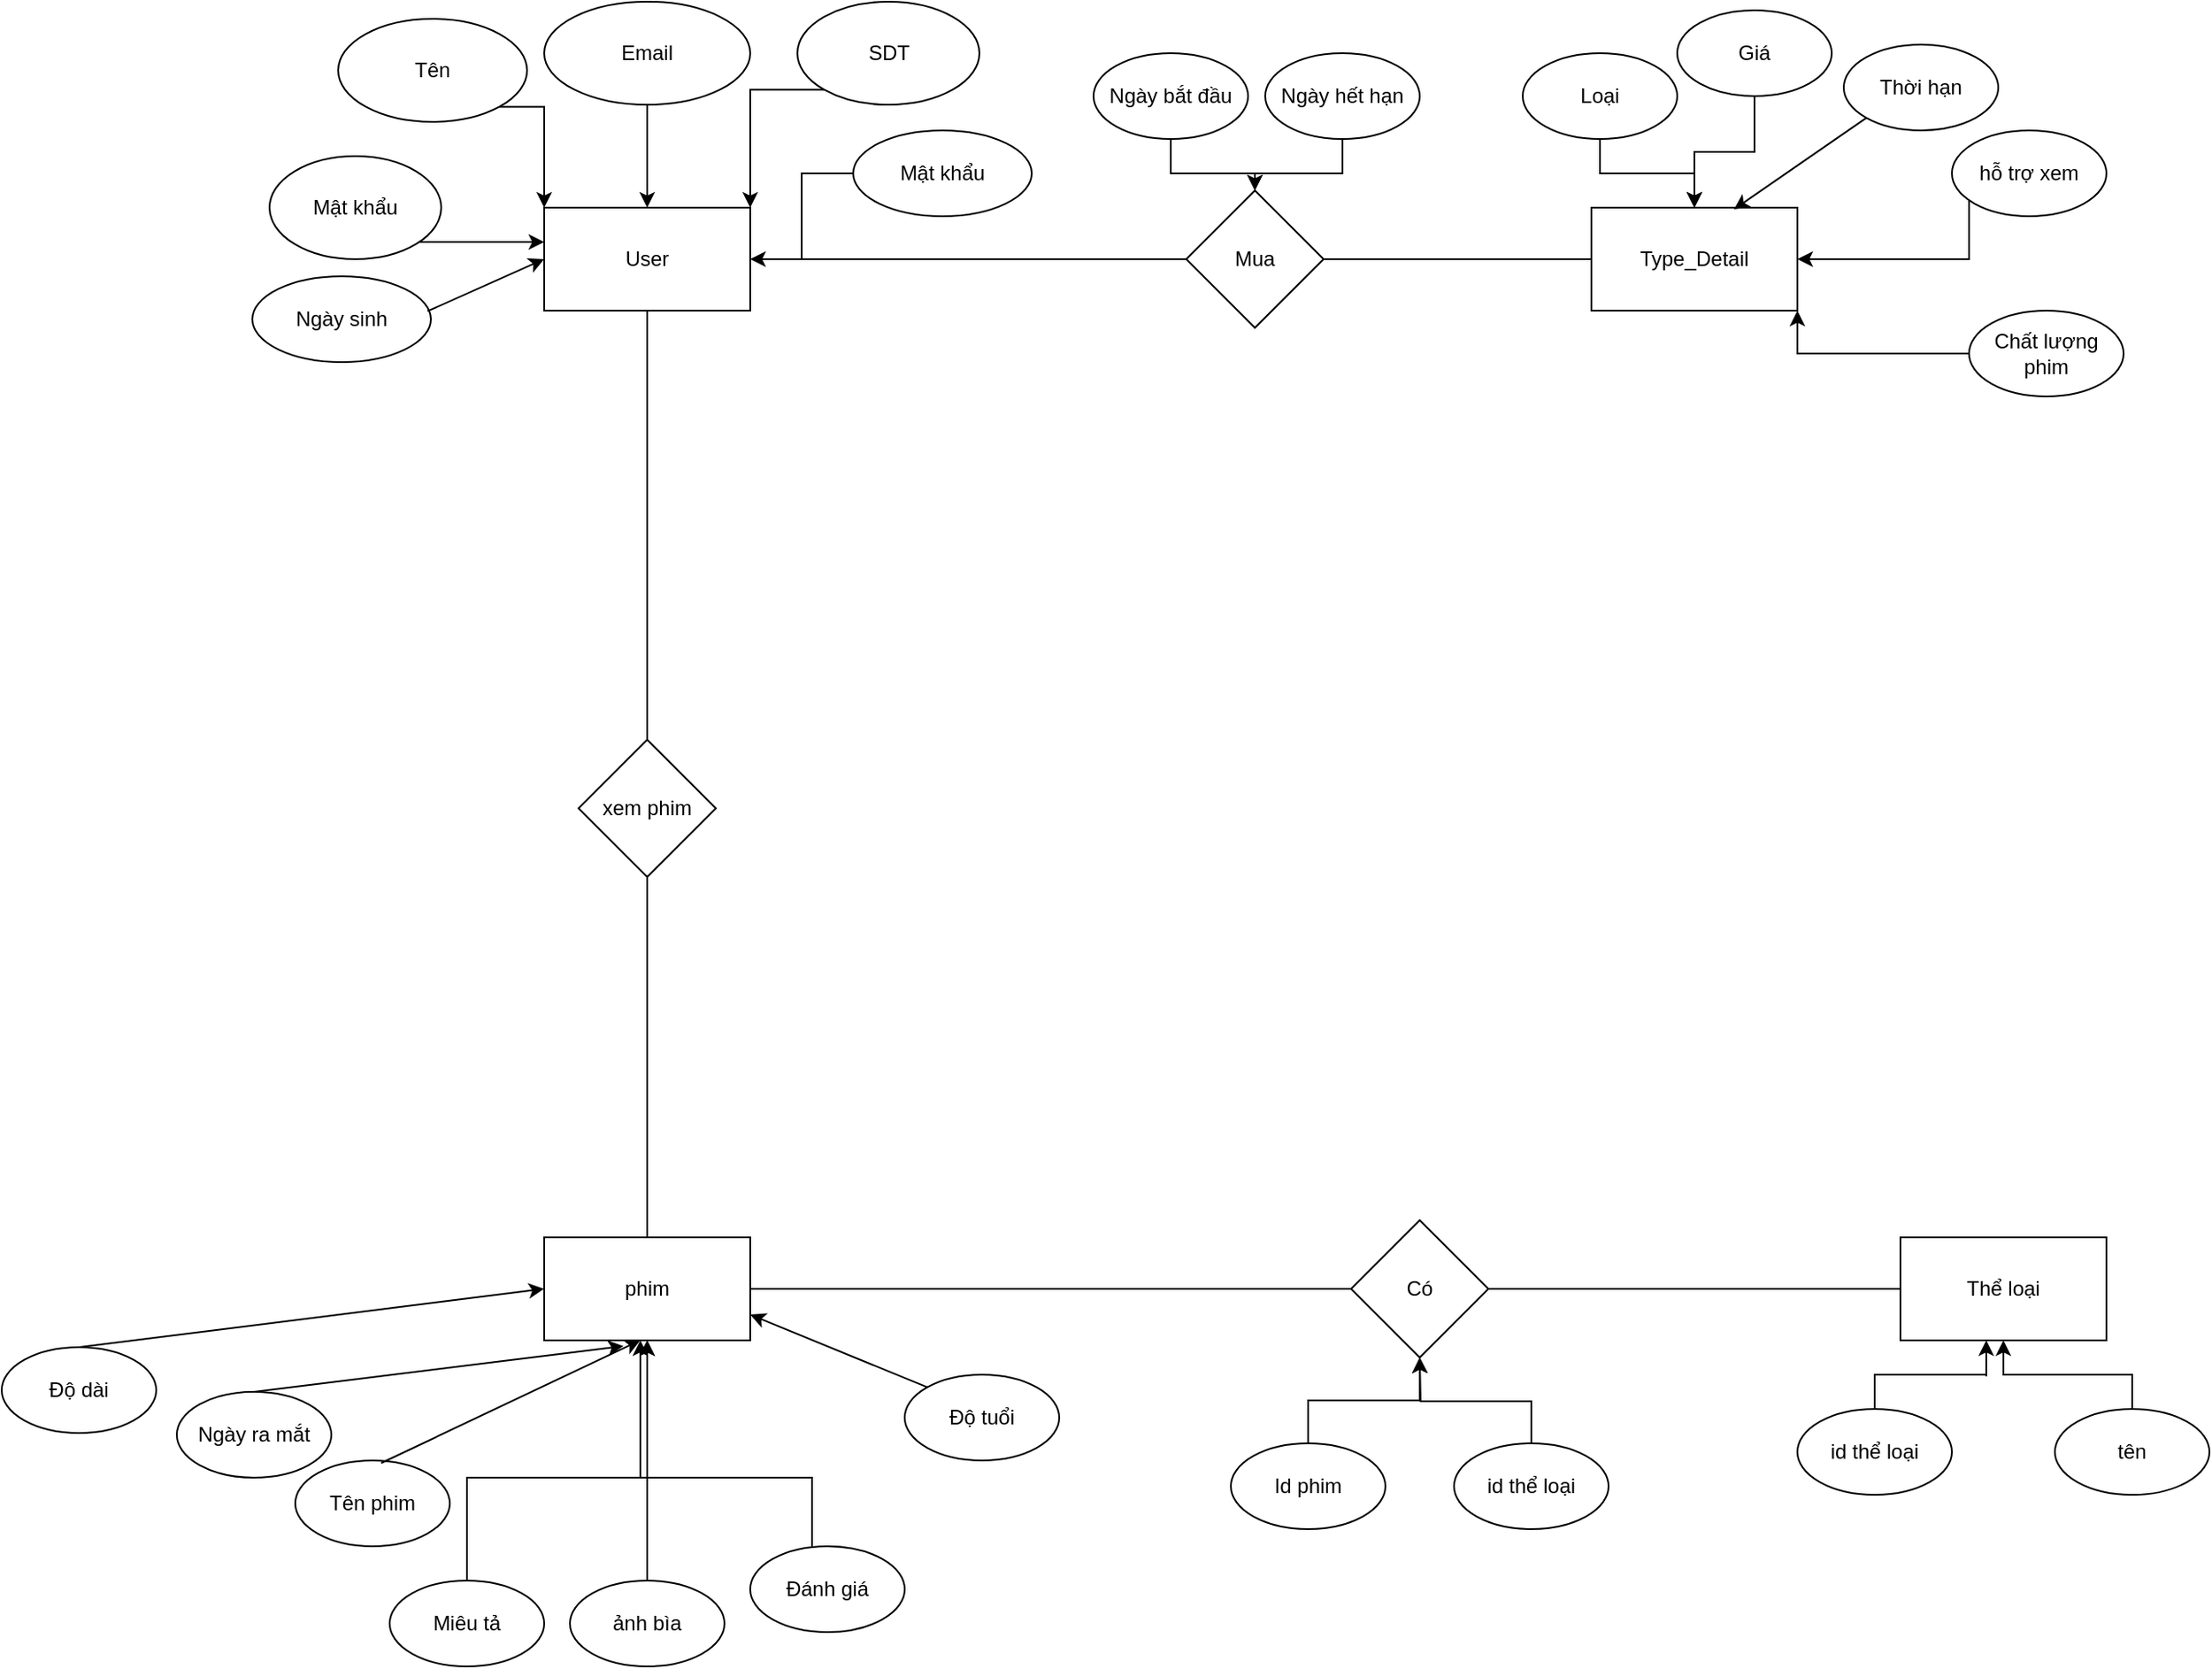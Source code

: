 <mxfile version="21.3.7" type="github">
  <diagram name="Trang-1" id="cnOSumTbthVu8hze1_SV">
    <mxGraphModel dx="2805" dy="955" grid="1" gridSize="10" guides="1" tooltips="1" connect="1" arrows="1" fold="1" page="1" pageScale="1" pageWidth="827" pageHeight="1169" math="0" shadow="0">
      <root>
        <mxCell id="0" />
        <mxCell id="1" parent="0" />
        <mxCell id="IhOkM0QZsy-EgQr038lC-6" value="User" style="rounded=0;whiteSpace=wrap;html=1;" parent="1" vertex="1">
          <mxGeometry x="160" y="130" width="120" height="60" as="geometry" />
        </mxCell>
        <mxCell id="0aDd8CedD71GwJp79W3B-3" style="edgeStyle=orthogonalEdgeStyle;rounded=0;orthogonalLoop=1;jettySize=auto;html=1;exitX=1;exitY=1;exitDx=0;exitDy=0;entryX=0;entryY=0;entryDx=0;entryDy=0;" edge="1" parent="1" source="IhOkM0QZsy-EgQr038lC-8" target="IhOkM0QZsy-EgQr038lC-6">
          <mxGeometry relative="1" as="geometry">
            <Array as="points">
              <mxPoint x="160" y="71" />
            </Array>
          </mxGeometry>
        </mxCell>
        <mxCell id="IhOkM0QZsy-EgQr038lC-8" value="Tên" style="ellipse;whiteSpace=wrap;html=1;" parent="1" vertex="1">
          <mxGeometry x="40" y="20" width="110" height="60" as="geometry" />
        </mxCell>
        <mxCell id="0aDd8CedD71GwJp79W3B-4" style="edgeStyle=orthogonalEdgeStyle;rounded=0;orthogonalLoop=1;jettySize=auto;html=1;exitX=0.5;exitY=1;exitDx=0;exitDy=0;entryX=0.5;entryY=0;entryDx=0;entryDy=0;" edge="1" parent="1" source="IhOkM0QZsy-EgQr038lC-9" target="IhOkM0QZsy-EgQr038lC-6">
          <mxGeometry relative="1" as="geometry">
            <Array as="points">
              <mxPoint x="220" y="60" />
            </Array>
          </mxGeometry>
        </mxCell>
        <mxCell id="IhOkM0QZsy-EgQr038lC-9" value="Email" style="ellipse;whiteSpace=wrap;html=1;" parent="1" vertex="1">
          <mxGeometry x="160" y="10" width="120" height="60" as="geometry" />
        </mxCell>
        <mxCell id="0aDd8CedD71GwJp79W3B-8" style="edgeStyle=orthogonalEdgeStyle;rounded=0;orthogonalLoop=1;jettySize=auto;html=1;exitX=0;exitY=1;exitDx=0;exitDy=0;entryX=1;entryY=0;entryDx=0;entryDy=0;" edge="1" parent="1" source="IhOkM0QZsy-EgQr038lC-10" target="IhOkM0QZsy-EgQr038lC-6">
          <mxGeometry relative="1" as="geometry" />
        </mxCell>
        <mxCell id="IhOkM0QZsy-EgQr038lC-10" value="SDT" style="ellipse;whiteSpace=wrap;html=1;" parent="1" vertex="1">
          <mxGeometry x="307.5" y="10" width="106" height="60" as="geometry" />
        </mxCell>
        <mxCell id="0aDd8CedD71GwJp79W3B-2" value="" style="edgeStyle=orthogonalEdgeStyle;rounded=0;orthogonalLoop=1;jettySize=auto;html=1;" edge="1" parent="1" source="IhOkM0QZsy-EgQr038lC-11" target="IhOkM0QZsy-EgQr038lC-6">
          <mxGeometry relative="1" as="geometry">
            <Array as="points">
              <mxPoint x="140" y="150" />
              <mxPoint x="140" y="150" />
            </Array>
          </mxGeometry>
        </mxCell>
        <mxCell id="IhOkM0QZsy-EgQr038lC-11" value="Mật khẩu" style="ellipse;whiteSpace=wrap;html=1;" parent="1" vertex="1">
          <mxGeometry y="100" width="100" height="60" as="geometry" />
        </mxCell>
        <mxCell id="0aDd8CedD71GwJp79W3B-9" style="edgeStyle=orthogonalEdgeStyle;rounded=0;orthogonalLoop=1;jettySize=auto;html=1;exitX=0;exitY=0.5;exitDx=0;exitDy=0;entryX=1;entryY=0.5;entryDx=0;entryDy=0;" edge="1" parent="1" source="IhOkM0QZsy-EgQr038lC-12" target="IhOkM0QZsy-EgQr038lC-6">
          <mxGeometry relative="1" as="geometry" />
        </mxCell>
        <mxCell id="IhOkM0QZsy-EgQr038lC-12" value="Mật khẩu" style="ellipse;whiteSpace=wrap;html=1;" parent="1" vertex="1">
          <mxGeometry x="340" y="85" width="104" height="50" as="geometry" />
        </mxCell>
        <mxCell id="IhOkM0QZsy-EgQr038lC-13" value="Ngày sinh" style="ellipse;whiteSpace=wrap;html=1;" parent="1" vertex="1">
          <mxGeometry x="-10" y="170" width="104" height="50" as="geometry" />
        </mxCell>
        <mxCell id="IhOkM0QZsy-EgQr038lC-14" value="" style="endArrow=classic;html=1;rounded=0;entryX=0;entryY=0.5;entryDx=0;entryDy=0;exitX=0.981;exitY=0.407;exitDx=0;exitDy=0;exitPerimeter=0;" parent="1" source="IhOkM0QZsy-EgQr038lC-13" target="IhOkM0QZsy-EgQr038lC-6" edge="1">
          <mxGeometry width="50" height="50" relative="1" as="geometry">
            <mxPoint x="110" y="180" as="sourcePoint" />
            <mxPoint x="150" y="130" as="targetPoint" />
          </mxGeometry>
        </mxCell>
        <mxCell id="0aDd8CedD71GwJp79W3B-13" value="Type_Detail" style="whiteSpace=wrap;html=1;rounded=0;" vertex="1" parent="1">
          <mxGeometry x="770" y="130" width="120" height="60" as="geometry" />
        </mxCell>
        <mxCell id="0aDd8CedD71GwJp79W3B-15" value="Mua" style="rhombus;whiteSpace=wrap;html=1;" vertex="1" parent="1">
          <mxGeometry x="534" y="120" width="80" height="80" as="geometry" />
        </mxCell>
        <mxCell id="0aDd8CedD71GwJp79W3B-20" value="" style="edgeStyle=orthogonalEdgeStyle;rounded=0;orthogonalLoop=1;jettySize=auto;html=1;" edge="1" parent="1" source="0aDd8CedD71GwJp79W3B-16" target="0aDd8CedD71GwJp79W3B-15">
          <mxGeometry relative="1" as="geometry" />
        </mxCell>
        <mxCell id="0aDd8CedD71GwJp79W3B-16" value="Ngày bắt đầu" style="ellipse;whiteSpace=wrap;html=1;" vertex="1" parent="1">
          <mxGeometry x="480" y="40" width="90" height="50" as="geometry" />
        </mxCell>
        <mxCell id="0aDd8CedD71GwJp79W3B-19" value="" style="edgeStyle=orthogonalEdgeStyle;rounded=0;orthogonalLoop=1;jettySize=auto;html=1;" edge="1" parent="1" source="0aDd8CedD71GwJp79W3B-18" target="0aDd8CedD71GwJp79W3B-15">
          <mxGeometry relative="1" as="geometry" />
        </mxCell>
        <mxCell id="0aDd8CedD71GwJp79W3B-18" value="Ngày hết hạn" style="ellipse;whiteSpace=wrap;html=1;" vertex="1" parent="1">
          <mxGeometry x="580" y="40" width="90" height="50" as="geometry" />
        </mxCell>
        <mxCell id="0aDd8CedD71GwJp79W3B-21" value="" style="endArrow=none;html=1;rounded=0;entryX=0;entryY=0.5;entryDx=0;entryDy=0;" edge="1" parent="1" target="0aDd8CedD71GwJp79W3B-15">
          <mxGeometry width="50" height="50" relative="1" as="geometry">
            <mxPoint x="290" y="160" as="sourcePoint" />
            <mxPoint x="580" y="170" as="targetPoint" />
          </mxGeometry>
        </mxCell>
        <mxCell id="0aDd8CedD71GwJp79W3B-22" value="" style="endArrow=none;html=1;rounded=0;entryX=1;entryY=0.5;entryDx=0;entryDy=0;exitX=0;exitY=0.5;exitDx=0;exitDy=0;" edge="1" parent="1" source="0aDd8CedD71GwJp79W3B-13" target="0aDd8CedD71GwJp79W3B-15">
          <mxGeometry width="50" height="50" relative="1" as="geometry">
            <mxPoint x="530" y="20" as="sourcePoint" />
            <mxPoint x="580" y="-30" as="targetPoint" />
          </mxGeometry>
        </mxCell>
        <mxCell id="0aDd8CedD71GwJp79W3B-30" value="" style="edgeStyle=orthogonalEdgeStyle;rounded=0;orthogonalLoop=1;jettySize=auto;html=1;" edge="1" parent="1" source="0aDd8CedD71GwJp79W3B-24" target="0aDd8CedD71GwJp79W3B-13">
          <mxGeometry relative="1" as="geometry" />
        </mxCell>
        <mxCell id="0aDd8CedD71GwJp79W3B-24" value="Loại" style="ellipse;whiteSpace=wrap;html=1;" vertex="1" parent="1">
          <mxGeometry x="730" y="40" width="90" height="50" as="geometry" />
        </mxCell>
        <mxCell id="0aDd8CedD71GwJp79W3B-31" value="" style="edgeStyle=orthogonalEdgeStyle;rounded=0;orthogonalLoop=1;jettySize=auto;html=1;" edge="1" parent="1" source="0aDd8CedD71GwJp79W3B-25" target="0aDd8CedD71GwJp79W3B-13">
          <mxGeometry relative="1" as="geometry" />
        </mxCell>
        <mxCell id="0aDd8CedD71GwJp79W3B-25" value="Giá" style="ellipse;whiteSpace=wrap;html=1;" vertex="1" parent="1">
          <mxGeometry x="820" y="15" width="90" height="50" as="geometry" />
        </mxCell>
        <mxCell id="0aDd8CedD71GwJp79W3B-28" value="Thời hạn" style="ellipse;whiteSpace=wrap;html=1;" vertex="1" parent="1">
          <mxGeometry x="917" y="35" width="90" height="50" as="geometry" />
        </mxCell>
        <mxCell id="0aDd8CedD71GwJp79W3B-34" value="" style="edgeStyle=orthogonalEdgeStyle;rounded=0;orthogonalLoop=1;jettySize=auto;html=1;exitX=0;exitY=0.5;exitDx=0;exitDy=0;" edge="1" parent="1" source="0aDd8CedD71GwJp79W3B-29" target="0aDd8CedD71GwJp79W3B-13">
          <mxGeometry relative="1" as="geometry">
            <Array as="points">
              <mxPoint x="990" y="160" />
            </Array>
          </mxGeometry>
        </mxCell>
        <mxCell id="0aDd8CedD71GwJp79W3B-29" value="hỗ trợ xem" style="ellipse;whiteSpace=wrap;html=1;" vertex="1" parent="1">
          <mxGeometry x="980" y="85" width="90" height="50" as="geometry" />
        </mxCell>
        <mxCell id="0aDd8CedD71GwJp79W3B-32" value="" style="endArrow=classic;html=1;rounded=0;entryX=0.692;entryY=0.017;entryDx=0;entryDy=0;entryPerimeter=0;exitX=0;exitY=1;exitDx=0;exitDy=0;" edge="1" parent="1" source="0aDd8CedD71GwJp79W3B-28" target="0aDd8CedD71GwJp79W3B-13">
          <mxGeometry width="50" height="50" relative="1" as="geometry">
            <mxPoint x="930" y="360" as="sourcePoint" />
            <mxPoint x="980" y="310" as="targetPoint" />
          </mxGeometry>
        </mxCell>
        <mxCell id="0aDd8CedD71GwJp79W3B-87" value="" style="group" vertex="1" connectable="0" parent="1">
          <mxGeometry x="-156" y="730" width="677" height="250" as="geometry" />
        </mxCell>
        <mxCell id="0aDd8CedD71GwJp79W3B-11" value="phim" style="rounded=0;whiteSpace=wrap;html=1;" vertex="1" parent="0aDd8CedD71GwJp79W3B-87">
          <mxGeometry x="316" width="120" height="60" as="geometry" />
        </mxCell>
        <mxCell id="0aDd8CedD71GwJp79W3B-36" value="Tên phim" style="ellipse;whiteSpace=wrap;html=1;" vertex="1" parent="0aDd8CedD71GwJp79W3B-87">
          <mxGeometry x="171" y="130" width="90" height="50" as="geometry" />
        </mxCell>
        <mxCell id="0aDd8CedD71GwJp79W3B-40" value="" style="edgeStyle=orthogonalEdgeStyle;rounded=0;orthogonalLoop=1;jettySize=auto;html=1;" edge="1" parent="0aDd8CedD71GwJp79W3B-87" source="0aDd8CedD71GwJp79W3B-38" target="0aDd8CedD71GwJp79W3B-11">
          <mxGeometry relative="1" as="geometry">
            <Array as="points">
              <mxPoint x="271" y="140" />
              <mxPoint x="376" y="140" />
            </Array>
          </mxGeometry>
        </mxCell>
        <mxCell id="0aDd8CedD71GwJp79W3B-38" value="Miêu tả" style="ellipse;whiteSpace=wrap;html=1;" vertex="1" parent="0aDd8CedD71GwJp79W3B-87">
          <mxGeometry x="226" y="200" width="90" height="50" as="geometry" />
        </mxCell>
        <mxCell id="0aDd8CedD71GwJp79W3B-41" value="ảnh bìa" style="ellipse;whiteSpace=wrap;html=1;" vertex="1" parent="0aDd8CedD71GwJp79W3B-87">
          <mxGeometry x="331" y="200" width="90" height="50" as="geometry" />
        </mxCell>
        <mxCell id="0aDd8CedD71GwJp79W3B-42" value="" style="endArrow=classic;html=1;rounded=0;exitX=0.5;exitY=0;exitDx=0;exitDy=0;entryX=0.5;entryY=1;entryDx=0;entryDy=0;" edge="1" parent="0aDd8CedD71GwJp79W3B-87" source="0aDd8CedD71GwJp79W3B-41" target="0aDd8CedD71GwJp79W3B-11">
          <mxGeometry width="50" height="50" relative="1" as="geometry">
            <mxPoint x="366" y="200" as="sourcePoint" />
            <mxPoint x="382" y="70" as="targetPoint" />
            <Array as="points">
              <mxPoint x="376" y="160" />
            </Array>
          </mxGeometry>
        </mxCell>
        <mxCell id="0aDd8CedD71GwJp79W3B-43" value="Đánh giá" style="ellipse;whiteSpace=wrap;html=1;" vertex="1" parent="0aDd8CedD71GwJp79W3B-87">
          <mxGeometry x="436" y="180" width="90" height="50" as="geometry" />
        </mxCell>
        <mxCell id="0aDd8CedD71GwJp79W3B-44" value="" style="endArrow=classic;html=1;rounded=0;" edge="1" parent="0aDd8CedD71GwJp79W3B-87">
          <mxGeometry width="50" height="50" relative="1" as="geometry">
            <mxPoint x="472" y="180" as="sourcePoint" />
            <mxPoint x="372" y="60" as="targetPoint" />
            <Array as="points">
              <mxPoint x="472" y="140" />
              <mxPoint x="452" y="140" />
              <mxPoint x="422" y="140" />
              <mxPoint x="372" y="140" />
            </Array>
          </mxGeometry>
        </mxCell>
        <mxCell id="0aDd8CedD71GwJp79W3B-47" value="Độ tuổi" style="ellipse;whiteSpace=wrap;html=1;" vertex="1" parent="0aDd8CedD71GwJp79W3B-87">
          <mxGeometry x="526" y="80" width="90" height="50" as="geometry" />
        </mxCell>
        <mxCell id="0aDd8CedD71GwJp79W3B-48" value="" style="endArrow=classic;html=1;rounded=0;exitX=0;exitY=0;exitDx=0;exitDy=0;entryX=1;entryY=0.75;entryDx=0;entryDy=0;" edge="1" parent="0aDd8CedD71GwJp79W3B-87" source="0aDd8CedD71GwJp79W3B-47" target="0aDd8CedD71GwJp79W3B-11">
          <mxGeometry width="50" height="50" relative="1" as="geometry">
            <mxPoint x="482" y="10" as="sourcePoint" />
            <mxPoint x="532" y="-40" as="targetPoint" />
          </mxGeometry>
        </mxCell>
        <mxCell id="0aDd8CedD71GwJp79W3B-49" value="Ngày ra mắt" style="ellipse;whiteSpace=wrap;html=1;" vertex="1" parent="0aDd8CedD71GwJp79W3B-87">
          <mxGeometry x="102" y="90" width="90" height="50" as="geometry" />
        </mxCell>
        <mxCell id="0aDd8CedD71GwJp79W3B-50" value="" style="endArrow=classic;html=1;rounded=0;exitX=0.5;exitY=0;exitDx=0;exitDy=0;entryX=0.385;entryY=1.056;entryDx=0;entryDy=0;entryPerimeter=0;" edge="1" parent="0aDd8CedD71GwJp79W3B-87" source="0aDd8CedD71GwJp79W3B-49" target="0aDd8CedD71GwJp79W3B-11">
          <mxGeometry width="50" height="50" relative="1" as="geometry">
            <mxPoint x="90" y="104" as="sourcePoint" />
            <mxPoint x="32" y="160" as="targetPoint" />
          </mxGeometry>
        </mxCell>
        <mxCell id="0aDd8CedD71GwJp79W3B-51" value="Độ dài" style="ellipse;whiteSpace=wrap;html=1;" vertex="1" parent="0aDd8CedD71GwJp79W3B-87">
          <mxGeometry y="64" width="90" height="50" as="geometry" />
        </mxCell>
        <mxCell id="0aDd8CedD71GwJp79W3B-52" value="" style="endArrow=classic;html=1;rounded=0;exitX=0.5;exitY=0;exitDx=0;exitDy=0;entryX=0;entryY=0.5;entryDx=0;entryDy=0;" edge="1" parent="0aDd8CedD71GwJp79W3B-87" source="0aDd8CedD71GwJp79W3B-51" target="0aDd8CedD71GwJp79W3B-11">
          <mxGeometry width="50" height="50" relative="1" as="geometry">
            <mxPoint x="-20" y="-56" as="sourcePoint" />
            <mxPoint x="-78" as="targetPoint" />
          </mxGeometry>
        </mxCell>
        <mxCell id="0aDd8CedD71GwJp79W3B-53" value="" style="endArrow=classic;html=1;rounded=0;exitX=0.556;exitY=0.03;exitDx=0;exitDy=0;exitPerimeter=0;" edge="1" parent="0aDd8CedD71GwJp79W3B-87" source="0aDd8CedD71GwJp79W3B-36">
          <mxGeometry width="50" height="50" relative="1" as="geometry">
            <mxPoint x="163.5" y="102.5" as="sourcePoint" />
            <mxPoint x="372" y="60" as="targetPoint" />
          </mxGeometry>
        </mxCell>
        <mxCell id="0aDd8CedD71GwJp79W3B-91" value="" style="endArrow=none;html=1;rounded=0;exitX=1;exitY=0.5;exitDx=0;exitDy=0;entryX=0;entryY=0.5;entryDx=0;entryDy=0;" edge="1" parent="1" source="0aDd8CedD71GwJp79W3B-11" target="0aDd8CedD71GwJp79W3B-88">
          <mxGeometry width="50" height="50" relative="1" as="geometry">
            <mxPoint x="550" y="760" as="sourcePoint" />
            <mxPoint x="600" y="710" as="targetPoint" />
          </mxGeometry>
        </mxCell>
        <mxCell id="0aDd8CedD71GwJp79W3B-93" value="" style="endArrow=none;html=1;rounded=0;exitX=1;exitY=0.5;exitDx=0;exitDy=0;entryX=0;entryY=0.5;entryDx=0;entryDy=0;" edge="1" parent="1" source="0aDd8CedD71GwJp79W3B-88" target="0aDd8CedD71GwJp79W3B-92">
          <mxGeometry width="50" height="50" relative="1" as="geometry">
            <mxPoint x="910" y="820" as="sourcePoint" />
            <mxPoint x="960" y="770" as="targetPoint" />
          </mxGeometry>
        </mxCell>
        <mxCell id="0aDd8CedD71GwJp79W3B-107" value="" style="group" vertex="1" connectable="0" parent="1">
          <mxGeometry x="890" y="730" width="240" height="150" as="geometry" />
        </mxCell>
        <mxCell id="0aDd8CedD71GwJp79W3B-92" value="Thể loại" style="rounded=0;whiteSpace=wrap;html=1;" vertex="1" parent="0aDd8CedD71GwJp79W3B-107">
          <mxGeometry x="60" width="120" height="60" as="geometry" />
        </mxCell>
        <mxCell id="0aDd8CedD71GwJp79W3B-106" style="edgeStyle=orthogonalEdgeStyle;rounded=0;orthogonalLoop=1;jettySize=auto;html=1;exitX=0.5;exitY=0;exitDx=0;exitDy=0;" edge="1" parent="0aDd8CedD71GwJp79W3B-107" source="0aDd8CedD71GwJp79W3B-103">
          <mxGeometry relative="1" as="geometry">
            <mxPoint x="110" y="60" as="targetPoint" />
          </mxGeometry>
        </mxCell>
        <mxCell id="0aDd8CedD71GwJp79W3B-103" value="id thể loại" style="ellipse;whiteSpace=wrap;html=1;" vertex="1" parent="0aDd8CedD71GwJp79W3B-107">
          <mxGeometry y="100" width="90" height="50" as="geometry" />
        </mxCell>
        <mxCell id="0aDd8CedD71GwJp79W3B-105" style="edgeStyle=orthogonalEdgeStyle;rounded=0;orthogonalLoop=1;jettySize=auto;html=1;entryX=0.5;entryY=1;entryDx=0;entryDy=0;" edge="1" parent="0aDd8CedD71GwJp79W3B-107" source="0aDd8CedD71GwJp79W3B-104" target="0aDd8CedD71GwJp79W3B-92">
          <mxGeometry relative="1" as="geometry" />
        </mxCell>
        <mxCell id="0aDd8CedD71GwJp79W3B-104" value="tên" style="ellipse;whiteSpace=wrap;html=1;" vertex="1" parent="0aDd8CedD71GwJp79W3B-107">
          <mxGeometry x="150" y="100" width="90" height="50" as="geometry" />
        </mxCell>
        <mxCell id="0aDd8CedD71GwJp79W3B-108" value="" style="group" vertex="1" connectable="0" parent="1">
          <mxGeometry x="560" y="720" width="220" height="180" as="geometry" />
        </mxCell>
        <mxCell id="0aDd8CedD71GwJp79W3B-88" value="Có" style="rhombus;whiteSpace=wrap;html=1;" vertex="1" parent="0aDd8CedD71GwJp79W3B-108">
          <mxGeometry x="70" width="80" height="80" as="geometry" />
        </mxCell>
        <mxCell id="0aDd8CedD71GwJp79W3B-102" style="edgeStyle=orthogonalEdgeStyle;rounded=0;orthogonalLoop=1;jettySize=auto;html=1;entryX=0.5;entryY=1;entryDx=0;entryDy=0;" edge="1" parent="0aDd8CedD71GwJp79W3B-108" source="0aDd8CedD71GwJp79W3B-95" target="0aDd8CedD71GwJp79W3B-88">
          <mxGeometry relative="1" as="geometry" />
        </mxCell>
        <mxCell id="0aDd8CedD71GwJp79W3B-95" value="Id phim" style="ellipse;whiteSpace=wrap;html=1;" vertex="1" parent="0aDd8CedD71GwJp79W3B-108">
          <mxGeometry y="130" width="90" height="50" as="geometry" />
        </mxCell>
        <mxCell id="0aDd8CedD71GwJp79W3B-101" style="edgeStyle=orthogonalEdgeStyle;rounded=0;orthogonalLoop=1;jettySize=auto;html=1;exitX=0.5;exitY=0;exitDx=0;exitDy=0;" edge="1" parent="0aDd8CedD71GwJp79W3B-108" source="0aDd8CedD71GwJp79W3B-99">
          <mxGeometry relative="1" as="geometry">
            <mxPoint x="110.0" y="80" as="targetPoint" />
          </mxGeometry>
        </mxCell>
        <mxCell id="0aDd8CedD71GwJp79W3B-99" value="id thể loại" style="ellipse;whiteSpace=wrap;html=1;" vertex="1" parent="0aDd8CedD71GwJp79W3B-108">
          <mxGeometry x="130" y="130" width="90" height="50" as="geometry" />
        </mxCell>
        <mxCell id="0aDd8CedD71GwJp79W3B-116" value="" style="endArrow=none;html=1;rounded=0;entryX=0.5;entryY=0;entryDx=0;entryDy=0;exitX=0.5;exitY=1;exitDx=0;exitDy=0;" edge="1" parent="1" source="0aDd8CedD71GwJp79W3B-127" target="0aDd8CedD71GwJp79W3B-11">
          <mxGeometry width="50" height="50" relative="1" as="geometry">
            <mxPoint x="233" y="520" as="sourcePoint" />
            <mxPoint x="184" y="690" as="targetPoint" />
          </mxGeometry>
        </mxCell>
        <mxCell id="0aDd8CedD71GwJp79W3B-123" style="edgeStyle=orthogonalEdgeStyle;rounded=0;orthogonalLoop=1;jettySize=auto;html=1;entryX=1;entryY=1;entryDx=0;entryDy=0;" edge="1" parent="1" source="0aDd8CedD71GwJp79W3B-122" target="0aDd8CedD71GwJp79W3B-13">
          <mxGeometry relative="1" as="geometry" />
        </mxCell>
        <mxCell id="0aDd8CedD71GwJp79W3B-122" value="Chất lượng phim" style="ellipse;whiteSpace=wrap;html=1;" vertex="1" parent="1">
          <mxGeometry x="990" y="190" width="90" height="50" as="geometry" />
        </mxCell>
        <mxCell id="0aDd8CedD71GwJp79W3B-127" value="xem phim" style="rhombus;whiteSpace=wrap;html=1;" vertex="1" parent="1">
          <mxGeometry x="180" y="440" width="80" height="80" as="geometry" />
        </mxCell>
        <mxCell id="0aDd8CedD71GwJp79W3B-129" value="" style="endArrow=none;html=1;rounded=0;exitX=0.5;exitY=0;exitDx=0;exitDy=0;entryX=0.5;entryY=1;entryDx=0;entryDy=0;" edge="1" parent="1" source="0aDd8CedD71GwJp79W3B-127" target="IhOkM0QZsy-EgQr038lC-6">
          <mxGeometry width="50" height="50" relative="1" as="geometry">
            <mxPoint x="400" y="500" as="sourcePoint" />
            <mxPoint x="450" y="450" as="targetPoint" />
          </mxGeometry>
        </mxCell>
      </root>
    </mxGraphModel>
  </diagram>
</mxfile>
